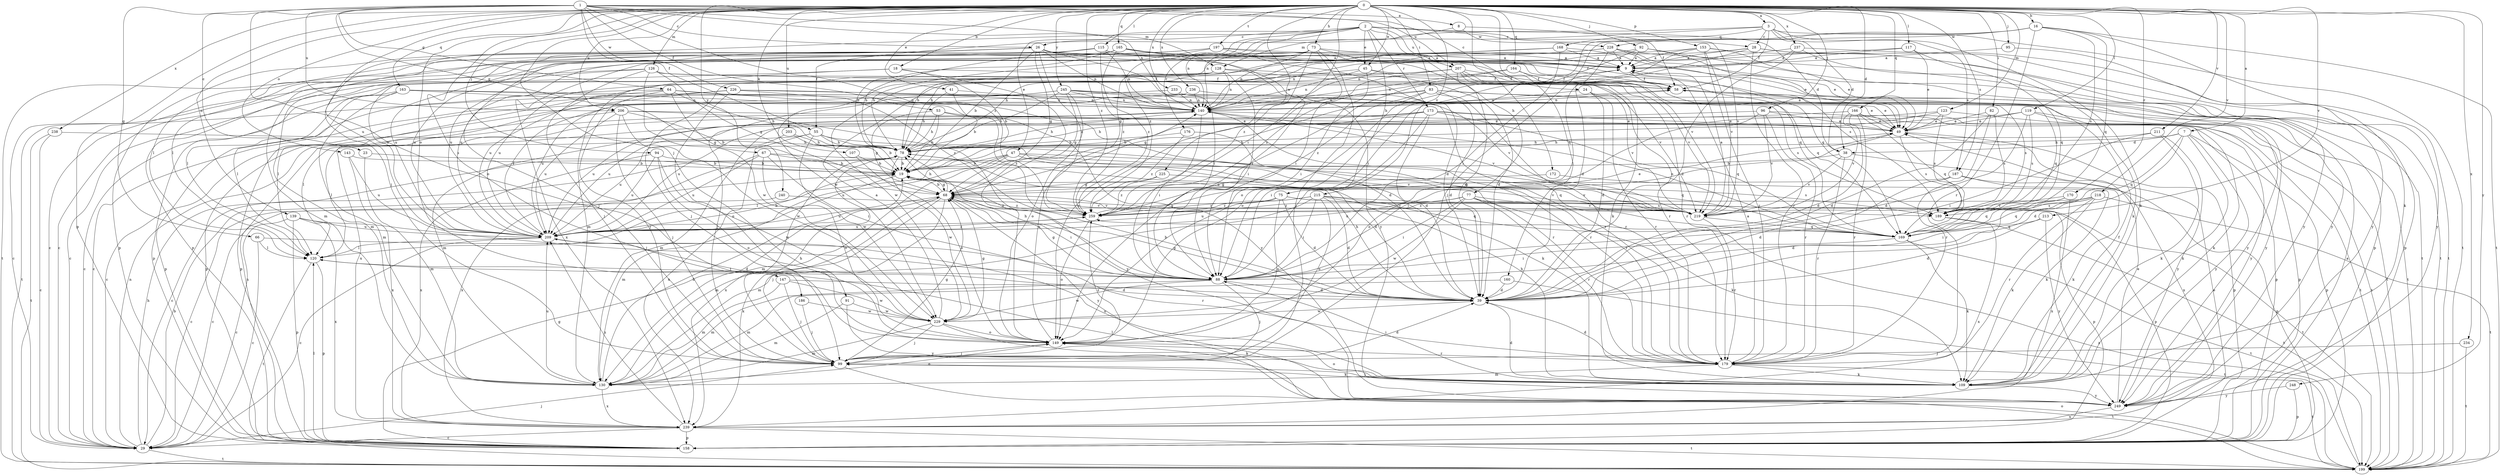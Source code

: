 strict digraph  {
0;
1;
2;
3;
7;
8;
9;
16;
18;
19;
23;
24;
26;
28;
29;
38;
39;
41;
45;
47;
49;
53;
55;
58;
64;
66;
67;
68;
73;
75;
77;
78;
82;
83;
88;
91;
92;
94;
95;
96;
99;
107;
109;
115;
117;
119;
120;
123;
126;
128;
130;
139;
140;
143;
147;
149;
153;
158;
160;
163;
164;
165;
166;
168;
169;
170;
172;
173;
176;
179;
186;
187;
189;
197;
199;
203;
206;
207;
209;
211;
213;
215;
218;
219;
225;
226;
228;
229;
233;
234;
236;
237;
238;
239;
240;
245;
248;
249;
259;
0 -> 3  [label=a];
0 -> 7  [label=a];
0 -> 16  [label=b];
0 -> 18  [label=b];
0 -> 38  [label=d];
0 -> 41  [label=e];
0 -> 45  [label=e];
0 -> 73  [label=h];
0 -> 82  [label=i];
0 -> 83  [label=i];
0 -> 88  [label=i];
0 -> 91  [label=j];
0 -> 92  [label=j];
0 -> 94  [label=j];
0 -> 95  [label=j];
0 -> 96  [label=j];
0 -> 99  [label=j];
0 -> 107  [label=k];
0 -> 115  [label=l];
0 -> 117  [label=l];
0 -> 119  [label=l];
0 -> 123  [label=m];
0 -> 126  [label=m];
0 -> 139  [label=n];
0 -> 143  [label=o];
0 -> 147  [label=o];
0 -> 153  [label=p];
0 -> 158  [label=p];
0 -> 160  [label=q];
0 -> 163  [label=q];
0 -> 164  [label=q];
0 -> 165  [label=q];
0 -> 166  [label=q];
0 -> 170  [label=r];
0 -> 172  [label=r];
0 -> 186  [label=s];
0 -> 187  [label=s];
0 -> 197  [label=t];
0 -> 203  [label=u];
0 -> 206  [label=u];
0 -> 211  [label=v];
0 -> 213  [label=v];
0 -> 215  [label=v];
0 -> 218  [label=v];
0 -> 225  [label=w];
0 -> 233  [label=x];
0 -> 234  [label=x];
0 -> 236  [label=x];
0 -> 237  [label=x];
0 -> 238  [label=x];
0 -> 240  [label=y];
0 -> 245  [label=y];
0 -> 248  [label=y];
0 -> 259  [label=z];
1 -> 8  [label=a];
1 -> 23  [label=c];
1 -> 24  [label=c];
1 -> 26  [label=c];
1 -> 53  [label=f];
1 -> 55  [label=f];
1 -> 64  [label=g];
1 -> 66  [label=g];
1 -> 67  [label=g];
1 -> 128  [label=m];
1 -> 140  [label=n];
1 -> 149  [label=o];
1 -> 206  [label=u];
1 -> 207  [label=u];
1 -> 226  [label=w];
1 -> 259  [label=z];
2 -> 26  [label=c];
2 -> 28  [label=c];
2 -> 38  [label=d];
2 -> 45  [label=e];
2 -> 47  [label=e];
2 -> 75  [label=h];
2 -> 77  [label=h];
2 -> 140  [label=n];
2 -> 173  [label=r];
2 -> 176  [label=r];
2 -> 207  [label=u];
2 -> 209  [label=u];
2 -> 219  [label=v];
2 -> 259  [label=z];
3 -> 28  [label=c];
3 -> 38  [label=d];
3 -> 55  [label=f];
3 -> 58  [label=f];
3 -> 109  [label=k];
3 -> 128  [label=m];
3 -> 168  [label=q];
3 -> 187  [label=s];
3 -> 199  [label=t];
7 -> 38  [label=d];
7 -> 39  [label=d];
7 -> 78  [label=h];
7 -> 109  [label=k];
7 -> 158  [label=p];
7 -> 169  [label=q];
7 -> 249  [label=y];
8 -> 58  [label=f];
8 -> 140  [label=n];
8 -> 228  [label=w];
9 -> 58  [label=f];
9 -> 149  [label=o];
16 -> 99  [label=j];
16 -> 109  [label=k];
16 -> 149  [label=o];
16 -> 169  [label=q];
16 -> 179  [label=r];
16 -> 189  [label=s];
16 -> 199  [label=t];
16 -> 228  [label=w];
18 -> 19  [label=b];
18 -> 29  [label=c];
18 -> 58  [label=f];
18 -> 130  [label=m];
18 -> 149  [label=o];
19 -> 68  [label=g];
19 -> 130  [label=m];
19 -> 189  [label=s];
19 -> 219  [label=v];
23 -> 19  [label=b];
23 -> 130  [label=m];
24 -> 39  [label=d];
24 -> 140  [label=n];
24 -> 179  [label=r];
24 -> 219  [label=v];
26 -> 9  [label=a];
26 -> 19  [label=b];
26 -> 68  [label=g];
26 -> 88  [label=i];
26 -> 120  [label=l];
26 -> 130  [label=m];
26 -> 140  [label=n];
26 -> 158  [label=p];
26 -> 169  [label=q];
26 -> 189  [label=s];
26 -> 209  [label=u];
26 -> 259  [label=z];
28 -> 9  [label=a];
28 -> 78  [label=h];
28 -> 88  [label=i];
28 -> 179  [label=r];
28 -> 199  [label=t];
28 -> 249  [label=y];
29 -> 19  [label=b];
29 -> 78  [label=h];
29 -> 99  [label=j];
29 -> 140  [label=n];
29 -> 199  [label=t];
38 -> 19  [label=b];
38 -> 179  [label=r];
38 -> 219  [label=v];
38 -> 239  [label=x];
39 -> 19  [label=b];
39 -> 68  [label=g];
39 -> 78  [label=h];
39 -> 229  [label=w];
41 -> 19  [label=b];
41 -> 78  [label=h];
41 -> 140  [label=n];
45 -> 39  [label=d];
45 -> 58  [label=f];
45 -> 88  [label=i];
45 -> 140  [label=n];
45 -> 229  [label=w];
47 -> 19  [label=b];
47 -> 39  [label=d];
47 -> 120  [label=l];
47 -> 130  [label=m];
47 -> 169  [label=q];
47 -> 209  [label=u];
47 -> 219  [label=v];
49 -> 78  [label=h];
49 -> 88  [label=i];
49 -> 158  [label=p];
49 -> 189  [label=s];
53 -> 19  [label=b];
53 -> 49  [label=e];
53 -> 68  [label=g];
53 -> 78  [label=h];
53 -> 259  [label=z];
55 -> 78  [label=h];
55 -> 109  [label=k];
55 -> 120  [label=l];
55 -> 229  [label=w];
55 -> 239  [label=x];
55 -> 249  [label=y];
58 -> 140  [label=n];
58 -> 189  [label=s];
58 -> 249  [label=y];
64 -> 39  [label=d];
64 -> 68  [label=g];
64 -> 78  [label=h];
64 -> 99  [label=j];
64 -> 120  [label=l];
64 -> 140  [label=n];
64 -> 158  [label=p];
66 -> 29  [label=c];
66 -> 120  [label=l];
66 -> 179  [label=r];
67 -> 19  [label=b];
67 -> 88  [label=i];
67 -> 149  [label=o];
67 -> 169  [label=q];
67 -> 209  [label=u];
67 -> 239  [label=x];
68 -> 19  [label=b];
68 -> 78  [label=h];
68 -> 88  [label=i];
68 -> 99  [label=j];
68 -> 130  [label=m];
68 -> 209  [label=u];
68 -> 219  [label=v];
68 -> 239  [label=x];
68 -> 249  [label=y];
68 -> 259  [label=z];
73 -> 9  [label=a];
73 -> 58  [label=f];
73 -> 68  [label=g];
73 -> 88  [label=i];
73 -> 99  [label=j];
73 -> 140  [label=n];
73 -> 209  [label=u];
73 -> 259  [label=z];
75 -> 29  [label=c];
75 -> 39  [label=d];
75 -> 149  [label=o];
75 -> 189  [label=s];
75 -> 199  [label=t];
75 -> 259  [label=z];
77 -> 88  [label=i];
77 -> 109  [label=k];
77 -> 158  [label=p];
77 -> 179  [label=r];
77 -> 209  [label=u];
77 -> 219  [label=v];
77 -> 229  [label=w];
77 -> 259  [label=z];
78 -> 19  [label=b];
78 -> 29  [label=c];
78 -> 229  [label=w];
78 -> 239  [label=x];
82 -> 39  [label=d];
82 -> 49  [label=e];
82 -> 179  [label=r];
82 -> 189  [label=s];
83 -> 39  [label=d];
83 -> 68  [label=g];
83 -> 140  [label=n];
83 -> 179  [label=r];
83 -> 199  [label=t];
83 -> 209  [label=u];
83 -> 249  [label=y];
83 -> 259  [label=z];
88 -> 39  [label=d];
88 -> 68  [label=g];
88 -> 78  [label=h];
88 -> 99  [label=j];
88 -> 130  [label=m];
88 -> 229  [label=w];
91 -> 130  [label=m];
91 -> 229  [label=w];
91 -> 249  [label=y];
92 -> 9  [label=a];
92 -> 49  [label=e];
92 -> 149  [label=o];
92 -> 229  [label=w];
92 -> 249  [label=y];
94 -> 19  [label=b];
94 -> 149  [label=o];
94 -> 209  [label=u];
94 -> 229  [label=w];
94 -> 239  [label=x];
95 -> 9  [label=a];
95 -> 249  [label=y];
96 -> 49  [label=e];
96 -> 78  [label=h];
96 -> 149  [label=o];
96 -> 179  [label=r];
96 -> 219  [label=v];
96 -> 249  [label=y];
99 -> 39  [label=d];
99 -> 68  [label=g];
99 -> 78  [label=h];
99 -> 109  [label=k];
99 -> 199  [label=t];
99 -> 259  [label=z];
107 -> 19  [label=b];
107 -> 149  [label=o];
109 -> 39  [label=d];
109 -> 58  [label=f];
109 -> 78  [label=h];
109 -> 88  [label=i];
109 -> 99  [label=j];
109 -> 149  [label=o];
109 -> 209  [label=u];
109 -> 249  [label=y];
115 -> 9  [label=a];
115 -> 29  [label=c];
115 -> 78  [label=h];
115 -> 99  [label=j];
115 -> 140  [label=n];
115 -> 169  [label=q];
115 -> 199  [label=t];
115 -> 249  [label=y];
115 -> 259  [label=z];
117 -> 9  [label=a];
117 -> 49  [label=e];
117 -> 140  [label=n];
117 -> 169  [label=q];
119 -> 39  [label=d];
119 -> 49  [label=e];
119 -> 158  [label=p];
119 -> 189  [label=s];
119 -> 199  [label=t];
119 -> 209  [label=u];
120 -> 88  [label=i];
120 -> 158  [label=p];
120 -> 199  [label=t];
123 -> 19  [label=b];
123 -> 49  [label=e];
123 -> 130  [label=m];
123 -> 189  [label=s];
123 -> 199  [label=t];
126 -> 29  [label=c];
126 -> 58  [label=f];
126 -> 68  [label=g];
126 -> 99  [label=j];
126 -> 130  [label=m];
126 -> 219  [label=v];
126 -> 229  [label=w];
128 -> 58  [label=f];
128 -> 88  [label=i];
128 -> 99  [label=j];
128 -> 120  [label=l];
128 -> 140  [label=n];
128 -> 179  [label=r];
128 -> 209  [label=u];
130 -> 19  [label=b];
130 -> 149  [label=o];
130 -> 209  [label=u];
130 -> 239  [label=x];
139 -> 29  [label=c];
139 -> 88  [label=i];
139 -> 158  [label=p];
139 -> 209  [label=u];
139 -> 239  [label=x];
140 -> 49  [label=e];
140 -> 78  [label=h];
140 -> 88  [label=i];
140 -> 179  [label=r];
140 -> 209  [label=u];
140 -> 219  [label=v];
143 -> 19  [label=b];
143 -> 209  [label=u];
143 -> 239  [label=x];
147 -> 39  [label=d];
147 -> 99  [label=j];
147 -> 130  [label=m];
147 -> 229  [label=w];
149 -> 99  [label=j];
149 -> 140  [label=n];
149 -> 179  [label=r];
153 -> 9  [label=a];
153 -> 49  [label=e];
153 -> 78  [label=h];
153 -> 88  [label=i];
153 -> 158  [label=p];
153 -> 179  [label=r];
153 -> 219  [label=v];
158 -> 9  [label=a];
158 -> 49  [label=e];
158 -> 68  [label=g];
158 -> 120  [label=l];
158 -> 140  [label=n];
160 -> 39  [label=d];
160 -> 130  [label=m];
160 -> 199  [label=t];
163 -> 29  [label=c];
163 -> 120  [label=l];
163 -> 130  [label=m];
163 -> 140  [label=n];
163 -> 189  [label=s];
163 -> 249  [label=y];
164 -> 49  [label=e];
164 -> 58  [label=f];
164 -> 140  [label=n];
164 -> 259  [label=z];
165 -> 9  [label=a];
165 -> 78  [label=h];
165 -> 88  [label=i];
165 -> 109  [label=k];
165 -> 120  [label=l];
165 -> 209  [label=u];
165 -> 259  [label=z];
166 -> 39  [label=d];
166 -> 49  [label=e];
166 -> 109  [label=k];
166 -> 169  [label=q];
166 -> 179  [label=r];
166 -> 209  [label=u];
166 -> 219  [label=v];
168 -> 9  [label=a];
168 -> 78  [label=h];
168 -> 88  [label=i];
168 -> 209  [label=u];
168 -> 249  [label=y];
169 -> 88  [label=i];
169 -> 109  [label=k];
169 -> 140  [label=n];
169 -> 199  [label=t];
170 -> 39  [label=d];
170 -> 169  [label=q];
170 -> 219  [label=v];
170 -> 239  [label=x];
172 -> 68  [label=g];
172 -> 109  [label=k];
173 -> 19  [label=b];
173 -> 39  [label=d];
173 -> 49  [label=e];
173 -> 88  [label=i];
173 -> 120  [label=l];
173 -> 130  [label=m];
173 -> 158  [label=p];
173 -> 169  [label=q];
176 -> 78  [label=h];
176 -> 179  [label=r];
176 -> 259  [label=z];
179 -> 9  [label=a];
179 -> 39  [label=d];
179 -> 109  [label=k];
179 -> 130  [label=m];
179 -> 199  [label=t];
186 -> 99  [label=j];
186 -> 229  [label=w];
187 -> 39  [label=d];
187 -> 68  [label=g];
187 -> 109  [label=k];
187 -> 158  [label=p];
189 -> 199  [label=t];
189 -> 239  [label=x];
197 -> 9  [label=a];
197 -> 29  [label=c];
197 -> 39  [label=d];
197 -> 78  [label=h];
197 -> 158  [label=p];
197 -> 219  [label=v];
199 -> 149  [label=o];
199 -> 259  [label=z];
203 -> 19  [label=b];
203 -> 78  [label=h];
203 -> 209  [label=u];
206 -> 19  [label=b];
206 -> 29  [label=c];
206 -> 49  [label=e];
206 -> 99  [label=j];
206 -> 179  [label=r];
206 -> 209  [label=u];
206 -> 229  [label=w];
207 -> 39  [label=d];
207 -> 58  [label=f];
207 -> 149  [label=o];
207 -> 158  [label=p];
207 -> 169  [label=q];
207 -> 179  [label=r];
207 -> 209  [label=u];
207 -> 219  [label=v];
209 -> 19  [label=b];
209 -> 29  [label=c];
209 -> 39  [label=d];
209 -> 58  [label=f];
209 -> 120  [label=l];
209 -> 259  [label=z];
211 -> 78  [label=h];
211 -> 88  [label=i];
211 -> 109  [label=k];
211 -> 249  [label=y];
213 -> 39  [label=d];
213 -> 169  [label=q];
213 -> 249  [label=y];
215 -> 39  [label=d];
215 -> 88  [label=i];
215 -> 130  [label=m];
215 -> 149  [label=o];
215 -> 158  [label=p];
215 -> 169  [label=q];
215 -> 209  [label=u];
215 -> 219  [label=v];
215 -> 259  [label=z];
218 -> 88  [label=i];
218 -> 109  [label=k];
218 -> 169  [label=q];
218 -> 179  [label=r];
218 -> 189  [label=s];
218 -> 199  [label=t];
218 -> 259  [label=z];
219 -> 9  [label=a];
219 -> 68  [label=g];
219 -> 169  [label=q];
219 -> 179  [label=r];
225 -> 68  [label=g];
225 -> 219  [label=v];
225 -> 259  [label=z];
226 -> 49  [label=e];
226 -> 140  [label=n];
226 -> 149  [label=o];
226 -> 199  [label=t];
226 -> 239  [label=x];
226 -> 259  [label=z];
228 -> 9  [label=a];
228 -> 39  [label=d];
228 -> 49  [label=e];
228 -> 158  [label=p];
228 -> 199  [label=t];
228 -> 209  [label=u];
228 -> 239  [label=x];
229 -> 9  [label=a];
229 -> 68  [label=g];
229 -> 99  [label=j];
229 -> 109  [label=k];
229 -> 130  [label=m];
229 -> 149  [label=o];
233 -> 29  [label=c];
233 -> 140  [label=n];
233 -> 219  [label=v];
234 -> 99  [label=j];
234 -> 199  [label=t];
236 -> 140  [label=n];
236 -> 158  [label=p];
236 -> 179  [label=r];
237 -> 9  [label=a];
237 -> 39  [label=d];
237 -> 109  [label=k];
237 -> 140  [label=n];
237 -> 199  [label=t];
238 -> 29  [label=c];
238 -> 78  [label=h];
238 -> 199  [label=t];
239 -> 29  [label=c];
239 -> 158  [label=p];
239 -> 199  [label=t];
239 -> 209  [label=u];
240 -> 29  [label=c];
240 -> 219  [label=v];
245 -> 49  [label=e];
245 -> 68  [label=g];
245 -> 78  [label=h];
245 -> 99  [label=j];
245 -> 140  [label=n];
245 -> 149  [label=o];
245 -> 158  [label=p];
245 -> 169  [label=q];
245 -> 199  [label=t];
248 -> 158  [label=p];
248 -> 249  [label=y];
249 -> 49  [label=e];
249 -> 120  [label=l];
249 -> 239  [label=x];
259 -> 49  [label=e];
259 -> 149  [label=o];
259 -> 209  [label=u];
}
